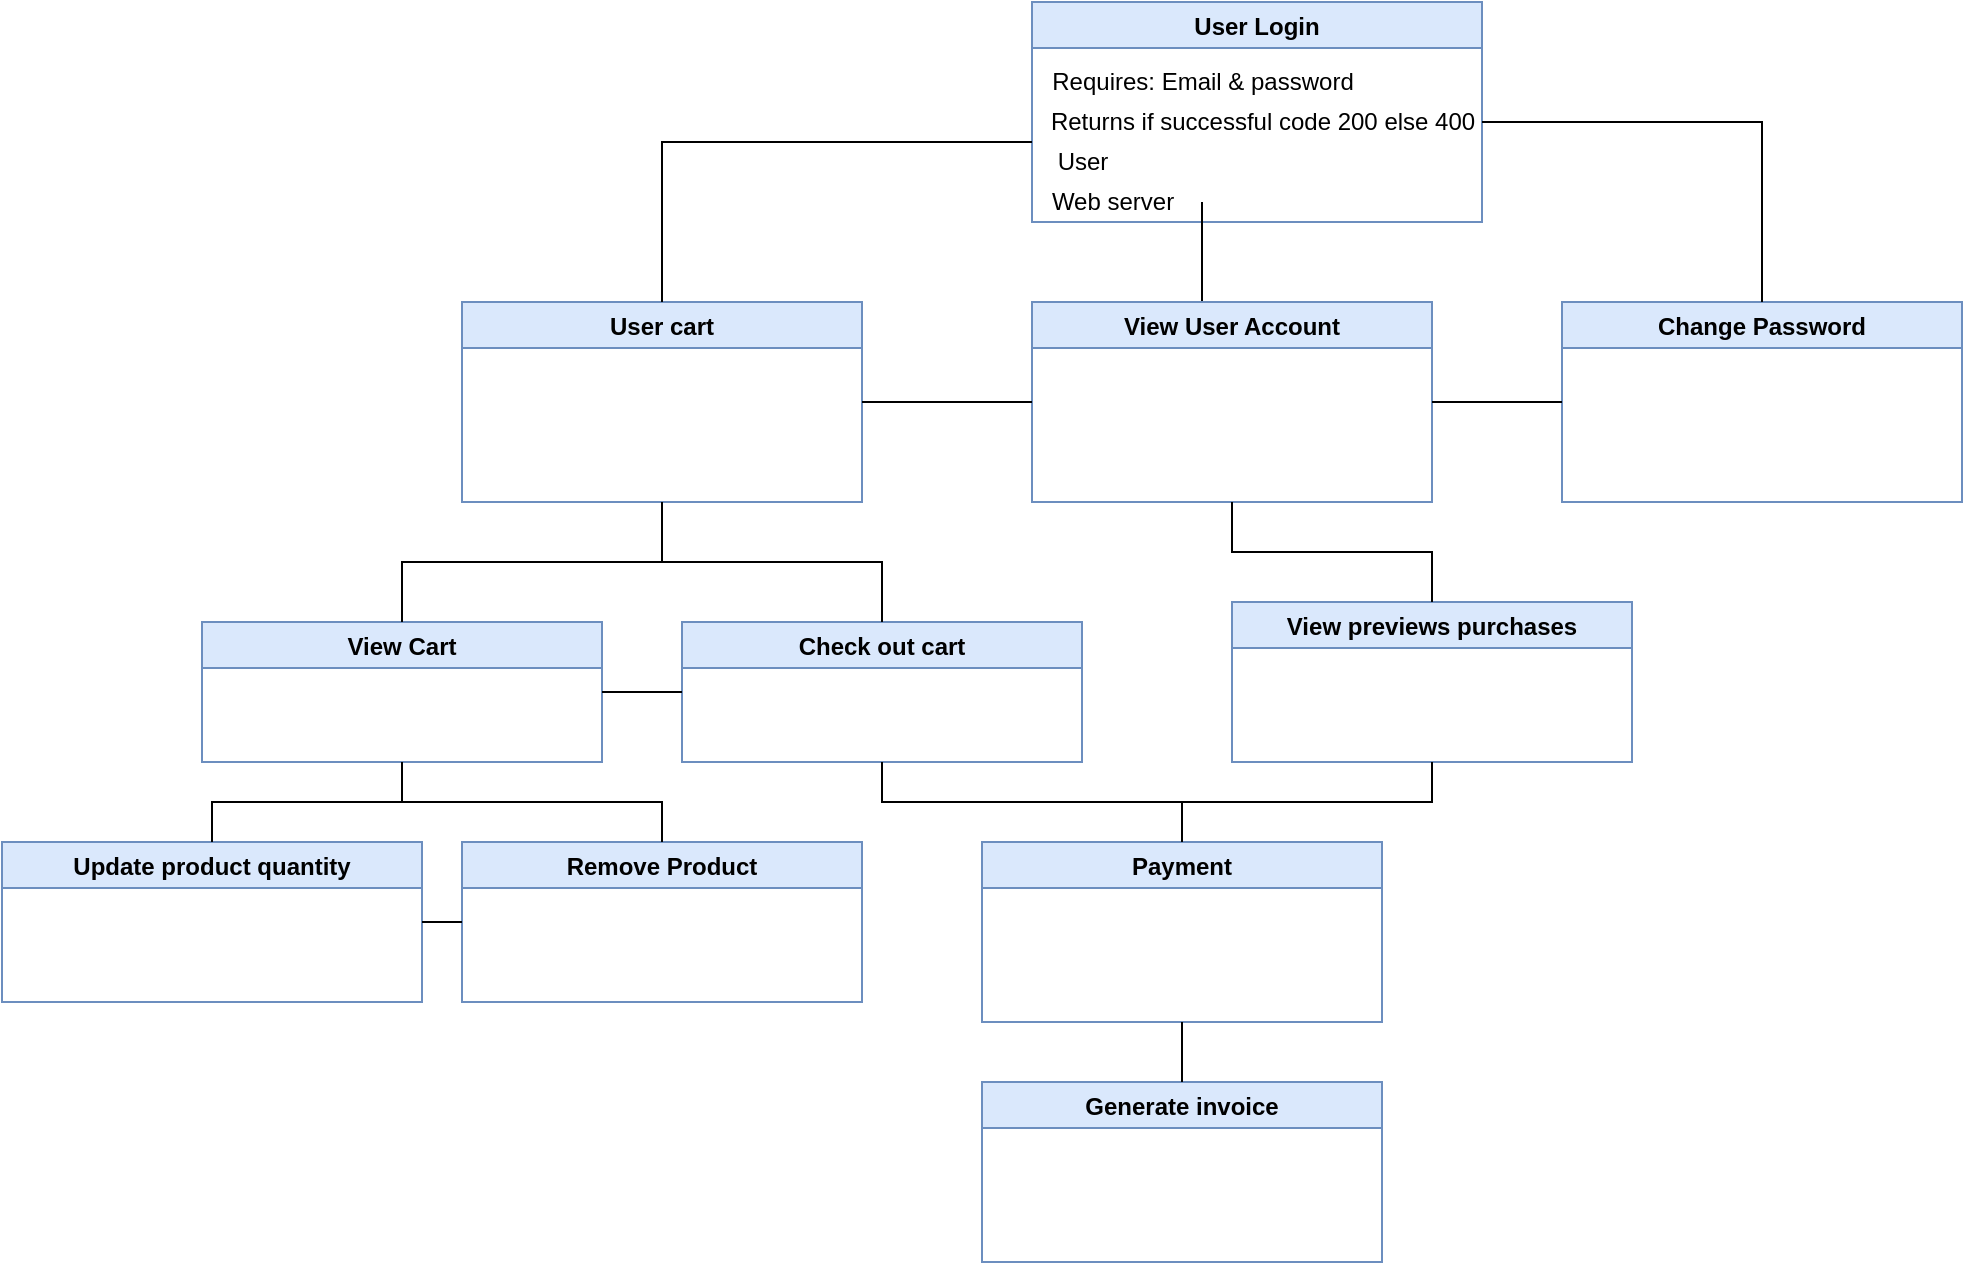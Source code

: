 <mxfile version="15.4.0" type="device" pages="2"><diagram id="6-RRQ7uSBgZUFFTKBHP-" name="User is Auth"><mxGraphModel dx="2035" dy="1780" grid="1" gridSize="10" guides="1" tooltips="1" connect="1" arrows="1" fold="1" page="1" pageScale="1" pageWidth="850" pageHeight="1100" math="0" shadow="0"><root><mxCell id="0"/><mxCell id="1" parent="0"/><mxCell id="oPrPjPRP-09Qsxvr9MAR-17" value="User Login" style="swimlane;fillColor=#dae8fc;strokeColor=#6c8ebf;" vertex="1" parent="1"><mxGeometry x="325" y="-1070" width="225" height="110" as="geometry"/></mxCell><mxCell id="g62ShUCpb4VuPRk6Xhia-5" value="" style="endArrow=none;html=1;rounded=0;edgeStyle=orthogonalEdgeStyle;" edge="1" parent="oPrPjPRP-09Qsxvr9MAR-17"><mxGeometry width="50" height="50" relative="1" as="geometry"><mxPoint x="85" y="150" as="sourcePoint"/><mxPoint x="85" y="100" as="targetPoint"/><Array as="points"><mxPoint x="85" y="110"/><mxPoint x="85" y="110"/></Array></mxGeometry></mxCell><mxCell id="bDjAx3UvhxwQWEi46B3K-1" value="Requires: Email &amp;amp; password&lt;br&gt;" style="text;html=1;align=center;verticalAlign=middle;resizable=0;points=[];autosize=1;strokeColor=none;fillColor=none;" vertex="1" parent="oPrPjPRP-09Qsxvr9MAR-17"><mxGeometry y="30" width="170" height="20" as="geometry"/></mxCell><mxCell id="bDjAx3UvhxwQWEi46B3K-2" value="Returns if successful code 200 else 400" style="text;html=1;align=center;verticalAlign=middle;resizable=0;points=[];autosize=1;strokeColor=none;fillColor=none;" vertex="1" parent="oPrPjPRP-09Qsxvr9MAR-17"><mxGeometry y="50" width="230" height="20" as="geometry"/></mxCell><mxCell id="bDjAx3UvhxwQWEi46B3K-3" value="User" style="text;html=1;align=center;verticalAlign=middle;resizable=0;points=[];autosize=1;strokeColor=none;fillColor=none;" vertex="1" parent="oPrPjPRP-09Qsxvr9MAR-17"><mxGeometry x="5" y="70" width="40" height="20" as="geometry"/></mxCell><mxCell id="bDjAx3UvhxwQWEi46B3K-4" value="Web server" style="text;html=1;align=center;verticalAlign=middle;resizable=0;points=[];autosize=1;strokeColor=none;fillColor=none;" vertex="1" parent="oPrPjPRP-09Qsxvr9MAR-17"><mxGeometry y="90" width="80" height="20" as="geometry"/></mxCell><mxCell id="g62ShUCpb4VuPRk6Xhia-1" value="Change Password" style="swimlane;fillColor=#dae8fc;strokeColor=#6c8ebf;" vertex="1" parent="1"><mxGeometry x="590" y="-920" width="200" height="100" as="geometry"/></mxCell><mxCell id="g62ShUCpb4VuPRk6Xhia-3" value="" style="endArrow=none;html=1;rounded=0;edgeStyle=orthogonalEdgeStyle;exitX=0.5;exitY=0;exitDx=0;exitDy=0;" edge="1" parent="1" source="g62ShUCpb4VuPRk6Xhia-1" target="oPrPjPRP-09Qsxvr9MAR-17"><mxGeometry width="50" height="50" relative="1" as="geometry"><mxPoint x="640" y="-930" as="sourcePoint"/><mxPoint x="530" y="-1010" as="targetPoint"/><Array as="points"><mxPoint x="690" y="-1010"/></Array></mxGeometry></mxCell><mxCell id="g62ShUCpb4VuPRk6Xhia-4" value="View User Account" style="swimlane;fillColor=#dae8fc;strokeColor=#6c8ebf;" vertex="1" parent="1"><mxGeometry x="325" y="-920" width="200" height="100" as="geometry"/></mxCell><mxCell id="g62ShUCpb4VuPRk6Xhia-8" value="" style="endArrow=none;html=1;rounded=0;edgeStyle=orthogonalEdgeStyle;" edge="1" parent="1" source="g62ShUCpb4VuPRk6Xhia-4" target="g62ShUCpb4VuPRk6Xhia-1"><mxGeometry width="50" height="50" relative="1" as="geometry"><mxPoint x="525" y="-845.02" as="sourcePoint"/><mxPoint x="575" y="-895.02" as="targetPoint"/></mxGeometry></mxCell><mxCell id="g62ShUCpb4VuPRk6Xhia-9" value="User cart" style="swimlane;fillColor=#dae8fc;strokeColor=#6c8ebf;" vertex="1" parent="1"><mxGeometry x="40" y="-920" width="200" height="100" as="geometry"/></mxCell><mxCell id="g62ShUCpb4VuPRk6Xhia-10" value="" style="endArrow=none;html=1;rounded=0;edgeStyle=orthogonalEdgeStyle;" edge="1" parent="1" source="g62ShUCpb4VuPRk6Xhia-9" target="oPrPjPRP-09Qsxvr9MAR-17"><mxGeometry width="50" height="50" relative="1" as="geometry"><mxPoint x="160" y="-930" as="sourcePoint"/><mxPoint x="330" y="-1010" as="targetPoint"/><Array as="points"><mxPoint x="140" y="-1000"/></Array></mxGeometry></mxCell><mxCell id="g62ShUCpb4VuPRk6Xhia-11" value="" style="endArrow=none;html=1;rounded=0;edgeStyle=orthogonalEdgeStyle;" edge="1" parent="1" source="g62ShUCpb4VuPRk6Xhia-4" target="g62ShUCpb4VuPRk6Xhia-9"><mxGeometry width="50" height="50" relative="1" as="geometry"><mxPoint x="200" y="-610" as="sourcePoint"/><mxPoint x="250" y="-660" as="targetPoint"/></mxGeometry></mxCell><mxCell id="g62ShUCpb4VuPRk6Xhia-12" value="View Cart" style="swimlane;fillColor=#dae8fc;strokeColor=#6c8ebf;" vertex="1" parent="1"><mxGeometry x="-90" y="-760" width="200" height="70" as="geometry"/></mxCell><mxCell id="g62ShUCpb4VuPRk6Xhia-13" value="Check out cart" style="swimlane;fillColor=#dae8fc;strokeColor=#6c8ebf;" vertex="1" parent="1"><mxGeometry x="150" y="-760" width="200" height="70" as="geometry"/></mxCell><mxCell id="g62ShUCpb4VuPRk6Xhia-15" value="" style="endArrow=none;html=1;rounded=0;edgeStyle=orthogonalEdgeStyle;" edge="1" parent="1" source="g62ShUCpb4VuPRk6Xhia-12" target="g62ShUCpb4VuPRk6Xhia-9"><mxGeometry width="50" height="50" relative="1" as="geometry"><mxPoint x="380" y="-660" as="sourcePoint"/><mxPoint x="430" y="-710" as="targetPoint"/></mxGeometry></mxCell><mxCell id="g62ShUCpb4VuPRk6Xhia-16" value="" style="endArrow=none;html=1;rounded=0;edgeStyle=orthogonalEdgeStyle;" edge="1" parent="1" source="g62ShUCpb4VuPRk6Xhia-13" target="g62ShUCpb4VuPRk6Xhia-9"><mxGeometry width="50" height="50" relative="1" as="geometry"><mxPoint x="380" y="-660" as="sourcePoint"/><mxPoint x="430" y="-710" as="targetPoint"/></mxGeometry></mxCell><mxCell id="g62ShUCpb4VuPRk6Xhia-17" value="Update product quantity" style="swimlane;fillColor=#dae8fc;strokeColor=#6c8ebf;" vertex="1" parent="1"><mxGeometry x="-190" y="-650" width="210" height="80" as="geometry"/></mxCell><mxCell id="g62ShUCpb4VuPRk6Xhia-18" value="Remove Product" style="swimlane;fillColor=#dae8fc;strokeColor=#6c8ebf;" vertex="1" parent="1"><mxGeometry x="40" y="-650" width="200" height="80" as="geometry"/></mxCell><mxCell id="g62ShUCpb4VuPRk6Xhia-19" value="" style="endArrow=none;html=1;rounded=0;edgeStyle=orthogonalEdgeStyle;" edge="1" parent="1" source="g62ShUCpb4VuPRk6Xhia-17" target="g62ShUCpb4VuPRk6Xhia-12"><mxGeometry width="50" height="50" relative="1" as="geometry"><mxPoint x="290" y="-610" as="sourcePoint"/><mxPoint x="340" y="-660" as="targetPoint"/></mxGeometry></mxCell><mxCell id="g62ShUCpb4VuPRk6Xhia-20" value="" style="endArrow=none;html=1;rounded=0;edgeStyle=orthogonalEdgeStyle;" edge="1" parent="1" source="g62ShUCpb4VuPRk6Xhia-18" target="g62ShUCpb4VuPRk6Xhia-12"><mxGeometry width="50" height="50" relative="1" as="geometry"><mxPoint x="250" y="-710" as="sourcePoint"/><mxPoint x="300" y="-760" as="targetPoint"/></mxGeometry></mxCell><mxCell id="g62ShUCpb4VuPRk6Xhia-21" value="" style="endArrow=none;html=1;rounded=0;edgeStyle=orthogonalEdgeStyle;" edge="1" parent="1" source="g62ShUCpb4VuPRk6Xhia-18" target="g62ShUCpb4VuPRk6Xhia-17"><mxGeometry width="50" height="50" relative="1" as="geometry"><mxPoint x="250" y="-710" as="sourcePoint"/><mxPoint x="300" y="-760" as="targetPoint"/></mxGeometry></mxCell><mxCell id="g62ShUCpb4VuPRk6Xhia-29" value="Payment" style="swimlane;fillColor=#dae8fc;strokeColor=#6c8ebf;" vertex="1" parent="1"><mxGeometry x="300" y="-650" width="200" height="90" as="geometry"/></mxCell><mxCell id="g62ShUCpb4VuPRk6Xhia-30" value="" style="endArrow=none;html=1;rounded=0;edgeStyle=orthogonalEdgeStyle;" edge="1" parent="1" source="g62ShUCpb4VuPRk6Xhia-29" target="g62ShUCpb4VuPRk6Xhia-13"><mxGeometry width="50" height="50" relative="1" as="geometry"><mxPoint x="420" y="-670" as="sourcePoint"/><mxPoint x="470" y="-720" as="targetPoint"/></mxGeometry></mxCell><mxCell id="g62ShUCpb4VuPRk6Xhia-31" value="" style="endArrow=none;html=1;rounded=0;edgeStyle=orthogonalEdgeStyle;" edge="1" parent="1" source="g62ShUCpb4VuPRk6Xhia-12" target="g62ShUCpb4VuPRk6Xhia-13"><mxGeometry width="50" height="50" relative="1" as="geometry"><mxPoint x="420" y="-670" as="sourcePoint"/><mxPoint x="470" y="-720" as="targetPoint"/></mxGeometry></mxCell><mxCell id="g62ShUCpb4VuPRk6Xhia-32" value="Generate invoice" style="swimlane;fillColor=#dae8fc;strokeColor=#6c8ebf;" vertex="1" parent="1"><mxGeometry x="300" y="-530" width="200" height="90" as="geometry"/></mxCell><mxCell id="g62ShUCpb4VuPRk6Xhia-33" value="" style="endArrow=none;html=1;rounded=0;edgeStyle=orthogonalEdgeStyle;" edge="1" parent="1" source="g62ShUCpb4VuPRk6Xhia-32" target="g62ShUCpb4VuPRk6Xhia-29"><mxGeometry width="50" height="50" relative="1" as="geometry"><mxPoint x="420" y="-500" as="sourcePoint"/><mxPoint x="470" y="-550" as="targetPoint"/></mxGeometry></mxCell><mxCell id="g62ShUCpb4VuPRk6Xhia-35" value="View previews purchases" style="swimlane;fillColor=#dae8fc;strokeColor=#6c8ebf;" vertex="1" parent="1"><mxGeometry x="425" y="-770" width="200" height="80" as="geometry"/></mxCell><mxCell id="g62ShUCpb4VuPRk6Xhia-36" value="" style="endArrow=none;html=1;rounded=0;edgeStyle=orthogonalEdgeStyle;" edge="1" parent="1" source="g62ShUCpb4VuPRk6Xhia-35" target="g62ShUCpb4VuPRk6Xhia-4"><mxGeometry width="50" height="50" relative="1" as="geometry"><mxPoint x="590" y="-640" as="sourcePoint"/><mxPoint x="640" y="-690" as="targetPoint"/></mxGeometry></mxCell><mxCell id="g62ShUCpb4VuPRk6Xhia-38" value="" style="endArrow=none;html=1;rounded=0;edgeStyle=orthogonalEdgeStyle;" edge="1" parent="1" source="g62ShUCpb4VuPRk6Xhia-29" target="g62ShUCpb4VuPRk6Xhia-35"><mxGeometry width="50" height="50" relative="1" as="geometry"><mxPoint x="420" y="-690" as="sourcePoint"/><mxPoint x="470" y="-740" as="targetPoint"/></mxGeometry></mxCell></root></mxGraphModel></diagram><diagram id="m3THjjeVxbLjpUL3N6y0" name="Product"><mxGraphModel dx="2272" dy="816" grid="1" gridSize="10" guides="1" tooltips="1" connect="1" arrows="1" fold="1" page="1" pageScale="1" pageWidth="850" pageHeight="1100" math="0" shadow="0"><root><mxCell id="5zqqjCbxRHZLhK766qYa-0"/><mxCell id="5zqqjCbxRHZLhK766qYa-1" parent="5zqqjCbxRHZLhK766qYa-0"/><mxCell id="3_39KiY4NstBFR8ajxPb-0" value="Product" style="swimlane;fillColor=#dae8fc;strokeColor=#6c8ebf;" vertex="1" parent="5zqqjCbxRHZLhK766qYa-1"><mxGeometry x="710" y="20" width="200" height="80" as="geometry"/></mxCell><mxCell id="047zqxD8hOMuGHtKq77x-0" value="View all product" style="swimlane;fillColor=#dae8fc;strokeColor=#6c8ebf;" vertex="1" parent="5zqqjCbxRHZLhK766qYa-1"><mxGeometry x="200" y="150" width="200" height="70" as="geometry"/></mxCell><mxCell id="047zqxD8hOMuGHtKq77x-1" value="View in detail product" style="swimlane;fillColor=#dae8fc;strokeColor=#6c8ebf;" vertex="1" parent="5zqqjCbxRHZLhK766qYa-1"><mxGeometry x="480" y="150" width="200" height="70" as="geometry"/></mxCell><mxCell id="y1lopHr7v5msAmvhqxZc-0" value="Create Product" style="swimlane;fillColor=#dae8fc;strokeColor=#6c8ebf;" vertex="1" parent="5zqqjCbxRHZLhK766qYa-1"><mxGeometry x="750" y="150" width="200" height="70" as="geometry"/></mxCell><mxCell id="y1lopHr7v5msAmvhqxZc-2" value="Load Products via csv" style="swimlane;fillColor=#dae8fc;strokeColor=#6c8ebf;" vertex="1" parent="5zqqjCbxRHZLhK766qYa-1"><mxGeometry x="640" y="270" width="200" height="80" as="geometry"/></mxCell><mxCell id="y1lopHr7v5msAmvhqxZc-3" value="Create product via form" style="swimlane;fillColor=#dae8fc;strokeColor=#6c8ebf;" vertex="1" parent="5zqqjCbxRHZLhK766qYa-1"><mxGeometry x="900" y="270" width="200" height="80" as="geometry"/></mxCell><mxCell id="y1lopHr7v5msAmvhqxZc-4" value="" style="endArrow=none;html=1;rounded=0;edgeStyle=orthogonalEdgeStyle;" edge="1" parent="5zqqjCbxRHZLhK766qYa-1" source="047zqxD8hOMuGHtKq77x-0" target="3_39KiY4NstBFR8ajxPb-0"><mxGeometry width="50" height="50" relative="1" as="geometry"><mxPoint x="400" y="370" as="sourcePoint"/><mxPoint x="450" y="320" as="targetPoint"/><Array as="points"><mxPoint x="430" y="185"/><mxPoint x="430" y="60"/></Array></mxGeometry></mxCell><mxCell id="y1lopHr7v5msAmvhqxZc-8" value="" style="endArrow=none;html=1;rounded=0;edgeStyle=orthogonalEdgeStyle;" edge="1" parent="5zqqjCbxRHZLhK766qYa-1" source="3_39KiY4NstBFR8ajxPb-0" target="047zqxD8hOMuGHtKq77x-1"><mxGeometry width="50" height="50" relative="1" as="geometry"><mxPoint x="400" y="370" as="sourcePoint"/><mxPoint x="450" y="320" as="targetPoint"/></mxGeometry></mxCell><mxCell id="y1lopHr7v5msAmvhqxZc-9" value="" style="endArrow=none;html=1;rounded=0;edgeStyle=orthogonalEdgeStyle;" edge="1" parent="5zqqjCbxRHZLhK766qYa-1" source="3_39KiY4NstBFR8ajxPb-0" target="y1lopHr7v5msAmvhqxZc-0"><mxGeometry width="50" height="50" relative="1" as="geometry"><mxPoint x="400" y="370" as="sourcePoint"/><mxPoint x="450" y="320" as="targetPoint"/></mxGeometry></mxCell><mxCell id="y1lopHr7v5msAmvhqxZc-10" value="" style="endArrow=none;html=1;rounded=0;edgeStyle=orthogonalEdgeStyle;" edge="1" parent="5zqqjCbxRHZLhK766qYa-1" source="y1lopHr7v5msAmvhqxZc-0" target="y1lopHr7v5msAmvhqxZc-2"><mxGeometry width="50" height="50" relative="1" as="geometry"><mxPoint x="400" y="370" as="sourcePoint"/><mxPoint x="450" y="320" as="targetPoint"/></mxGeometry></mxCell><mxCell id="y1lopHr7v5msAmvhqxZc-11" value="" style="endArrow=none;html=1;rounded=0;edgeStyle=orthogonalEdgeStyle;" edge="1" parent="5zqqjCbxRHZLhK766qYa-1" source="y1lopHr7v5msAmvhqxZc-0" target="y1lopHr7v5msAmvhqxZc-3"><mxGeometry width="50" height="50" relative="1" as="geometry"><mxPoint x="400" y="370" as="sourcePoint"/><mxPoint x="450" y="320" as="targetPoint"/></mxGeometry></mxCell><mxCell id="y1lopHr7v5msAmvhqxZc-12" value="Add product to cart" style="swimlane;fillColor=#dae8fc;strokeColor=#6c8ebf;" vertex="1" parent="5zqqjCbxRHZLhK766qYa-1"><mxGeometry x="330" y="310" width="200" height="100" as="geometry"/></mxCell><mxCell id="y1lopHr7v5msAmvhqxZc-13" value="" style="endArrow=none;html=1;rounded=0;edgeStyle=orthogonalEdgeStyle;" edge="1" parent="5zqqjCbxRHZLhK766qYa-1" source="y1lopHr7v5msAmvhqxZc-12" target="047zqxD8hOMuGHtKq77x-1"><mxGeometry width="50" height="50" relative="1" as="geometry"><mxPoint x="500" y="370" as="sourcePoint"/><mxPoint x="550" y="320" as="targetPoint"/></mxGeometry></mxCell><mxCell id="y1lopHr7v5msAmvhqxZc-14" value="" style="endArrow=none;html=1;rounded=0;edgeStyle=orthogonalEdgeStyle;" edge="1" parent="5zqqjCbxRHZLhK766qYa-1" source="y1lopHr7v5msAmvhqxZc-12" target="047zqxD8hOMuGHtKq77x-0"><mxGeometry width="50" height="50" relative="1" as="geometry"><mxPoint x="500" y="370" as="sourcePoint"/><mxPoint x="550" y="320" as="targetPoint"/></mxGeometry></mxCell><mxCell id="y1lopHr7v5msAmvhqxZc-15" value="Delete Product" style="swimlane;fillColor=#dae8fc;strokeColor=#6c8ebf;" vertex="1" parent="5zqqjCbxRHZLhK766qYa-1"><mxGeometry x="1230" y="150" width="200" height="70" as="geometry"/></mxCell><mxCell id="y1lopHr7v5msAmvhqxZc-16" value="" style="endArrow=none;html=1;rounded=0;edgeStyle=orthogonalEdgeStyle;" edge="1" parent="5zqqjCbxRHZLhK766qYa-1" source="3_39KiY4NstBFR8ajxPb-0" target="y1lopHr7v5msAmvhqxZc-15"><mxGeometry width="50" height="50" relative="1" as="geometry"><mxPoint x="975" y="65" as="sourcePoint"/><mxPoint x="1025" y="15" as="targetPoint"/></mxGeometry></mxCell><mxCell id="y1lopHr7v5msAmvhqxZc-17" value="Delete Products from csv" style="swimlane;fillColor=#dae8fc;strokeColor=#6c8ebf;" vertex="1" parent="5zqqjCbxRHZLhK766qYa-1"><mxGeometry x="1120" y="270" width="200" height="80" as="geometry"/></mxCell><mxCell id="y1lopHr7v5msAmvhqxZc-18" value="Delete Product from form" style="swimlane;fillColor=#dae8fc;strokeColor=#6c8ebf;" vertex="1" parent="5zqqjCbxRHZLhK766qYa-1"><mxGeometry x="1350" y="270" width="200" height="80" as="geometry"/></mxCell><mxCell id="y1lopHr7v5msAmvhqxZc-19" value="" style="endArrow=none;html=1;rounded=0;edgeStyle=orthogonalEdgeStyle;" edge="1" parent="5zqqjCbxRHZLhK766qYa-1" source="y1lopHr7v5msAmvhqxZc-17" target="y1lopHr7v5msAmvhqxZc-15"><mxGeometry width="50" height="50" relative="1" as="geometry"><mxPoint x="1100" y="190" as="sourcePoint"/><mxPoint x="1150" y="140" as="targetPoint"/></mxGeometry></mxCell><mxCell id="y1lopHr7v5msAmvhqxZc-20" value="" style="endArrow=none;html=1;rounded=0;edgeStyle=orthogonalEdgeStyle;" edge="1" parent="5zqqjCbxRHZLhK766qYa-1" source="y1lopHr7v5msAmvhqxZc-18" target="y1lopHr7v5msAmvhqxZc-15"><mxGeometry width="50" height="50" relative="1" as="geometry"><mxPoint x="1110" y="220" as="sourcePoint"/><mxPoint x="1160" y="170" as="targetPoint"/></mxGeometry></mxCell><mxCell id="y1lopHr7v5msAmvhqxZc-21" value="Update Product" style="swimlane;fillColor=#dae8fc;strokeColor=#6c8ebf;" vertex="1" parent="5zqqjCbxRHZLhK766qYa-1"><mxGeometry x="-50" y="150" width="200" height="70" as="geometry"/></mxCell><mxCell id="y1lopHr7v5msAmvhqxZc-22" value="" style="endArrow=none;html=1;rounded=0;edgeStyle=orthogonalEdgeStyle;" edge="1" parent="5zqqjCbxRHZLhK766qYa-1" source="3_39KiY4NstBFR8ajxPb-0" target="y1lopHr7v5msAmvhqxZc-21"><mxGeometry width="50" height="50" relative="1" as="geometry"><mxPoint x="80" y="335" as="sourcePoint"/><mxPoint x="130" y="285" as="targetPoint"/></mxGeometry></mxCell><mxCell id="y1lopHr7v5msAmvhqxZc-23" value="Update from csv" style="swimlane;fillColor=#dae8fc;strokeColor=#6c8ebf;" vertex="1" parent="5zqqjCbxRHZLhK766qYa-1"><mxGeometry x="-170" y="270" width="200" height="100" as="geometry"/></mxCell><mxCell id="y1lopHr7v5msAmvhqxZc-24" value="Update from form" style="swimlane;fillColor=#dae8fc;strokeColor=#6c8ebf;" vertex="1" parent="5zqqjCbxRHZLhK766qYa-1"><mxGeometry x="70" y="270" width="200" height="100" as="geometry"/></mxCell><mxCell id="y1lopHr7v5msAmvhqxZc-25" value="" style="endArrow=none;html=1;rounded=0;edgeStyle=orthogonalEdgeStyle;" edge="1" parent="5zqqjCbxRHZLhK766qYa-1" source="y1lopHr7v5msAmvhqxZc-23" target="y1lopHr7v5msAmvhqxZc-21"><mxGeometry width="50" height="50" relative="1" as="geometry"><mxPoint x="-230" y="170" as="sourcePoint"/><mxPoint x="-180" y="120" as="targetPoint"/></mxGeometry></mxCell><mxCell id="y1lopHr7v5msAmvhqxZc-26" value="" style="endArrow=none;html=1;rounded=0;edgeStyle=orthogonalEdgeStyle;" edge="1" parent="5zqqjCbxRHZLhK766qYa-1" source="y1lopHr7v5msAmvhqxZc-24" target="y1lopHr7v5msAmvhqxZc-21"><mxGeometry width="50" height="50" relative="1" as="geometry"><mxPoint x="60" y="290" as="sourcePoint"/><mxPoint x="110" y="240" as="targetPoint"/></mxGeometry></mxCell></root></mxGraphModel></diagram></mxfile>